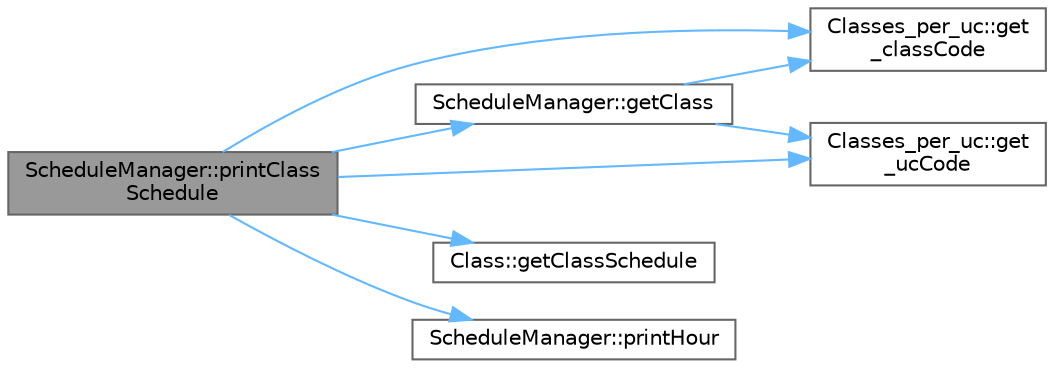 digraph "ScheduleManager::printClassSchedule"
{
 // LATEX_PDF_SIZE
  bgcolor="transparent";
  edge [fontname=Helvetica,fontsize=10,labelfontname=Helvetica,labelfontsize=10];
  node [fontname=Helvetica,fontsize=10,shape=box,height=0.2,width=0.4];
  rankdir="LR";
  Node1 [label="ScheduleManager::printClass\lSchedule",height=0.2,width=0.4,color="gray40", fillcolor="grey60", style="filled", fontcolor="black",tooltip="complexity O(2) = O(1)"];
  Node1 -> Node2 [color="steelblue1",style="solid"];
  Node2 [label="Classes_per_uc::get\l_classCode",height=0.2,width=0.4,color="grey40", fillcolor="white", style="filled",URL="$class_classes__per__uc.html#af2d2caaac1992545c5cc9cdd25931ff1",tooltip="gets the Class Code, complexity O(1)"];
  Node1 -> Node3 [color="steelblue1",style="solid"];
  Node3 [label="Classes_per_uc::get\l_ucCode",height=0.2,width=0.4,color="grey40", fillcolor="white", style="filled",URL="$class_classes__per__uc.html#ad7dc285639f33fad9796309cb686eb16",tooltip="gets the Uc Code, complexity O(1)"];
  Node1 -> Node4 [color="steelblue1",style="solid"];
  Node4 [label="ScheduleManager::getClass",height=0.2,width=0.4,color="grey40", fillcolor="white", style="filled",URL="$class_schedule_manager.html#af086538733e4b420293d38a300286dbd",tooltip="get a class in the list of all classes per uc, complexity O(n)"];
  Node4 -> Node2 [color="steelblue1",style="solid"];
  Node4 -> Node3 [color="steelblue1",style="solid"];
  Node1 -> Node5 [color="steelblue1",style="solid"];
  Node5 [label="Class::getClassSchedule",height=0.2,width=0.4,color="grey40", fillcolor="white", style="filled",URL="$class_class.html#ae4b4b4d65d68d3070ebcd3ececb95090",tooltip="gets a list of the Class Schedule, complexity O(1)"];
  Node1 -> Node6 [color="steelblue1",style="solid"];
  Node6 [label="ScheduleManager::printHour",height=0.2,width=0.4,color="grey40", fillcolor="white", style="filled",URL="$class_schedule_manager.html#a3c8d93bdddc5efe2b9e60816caefbbc1",tooltip="converts and prints a float into a time stamp, complexity O(1)"];
}
